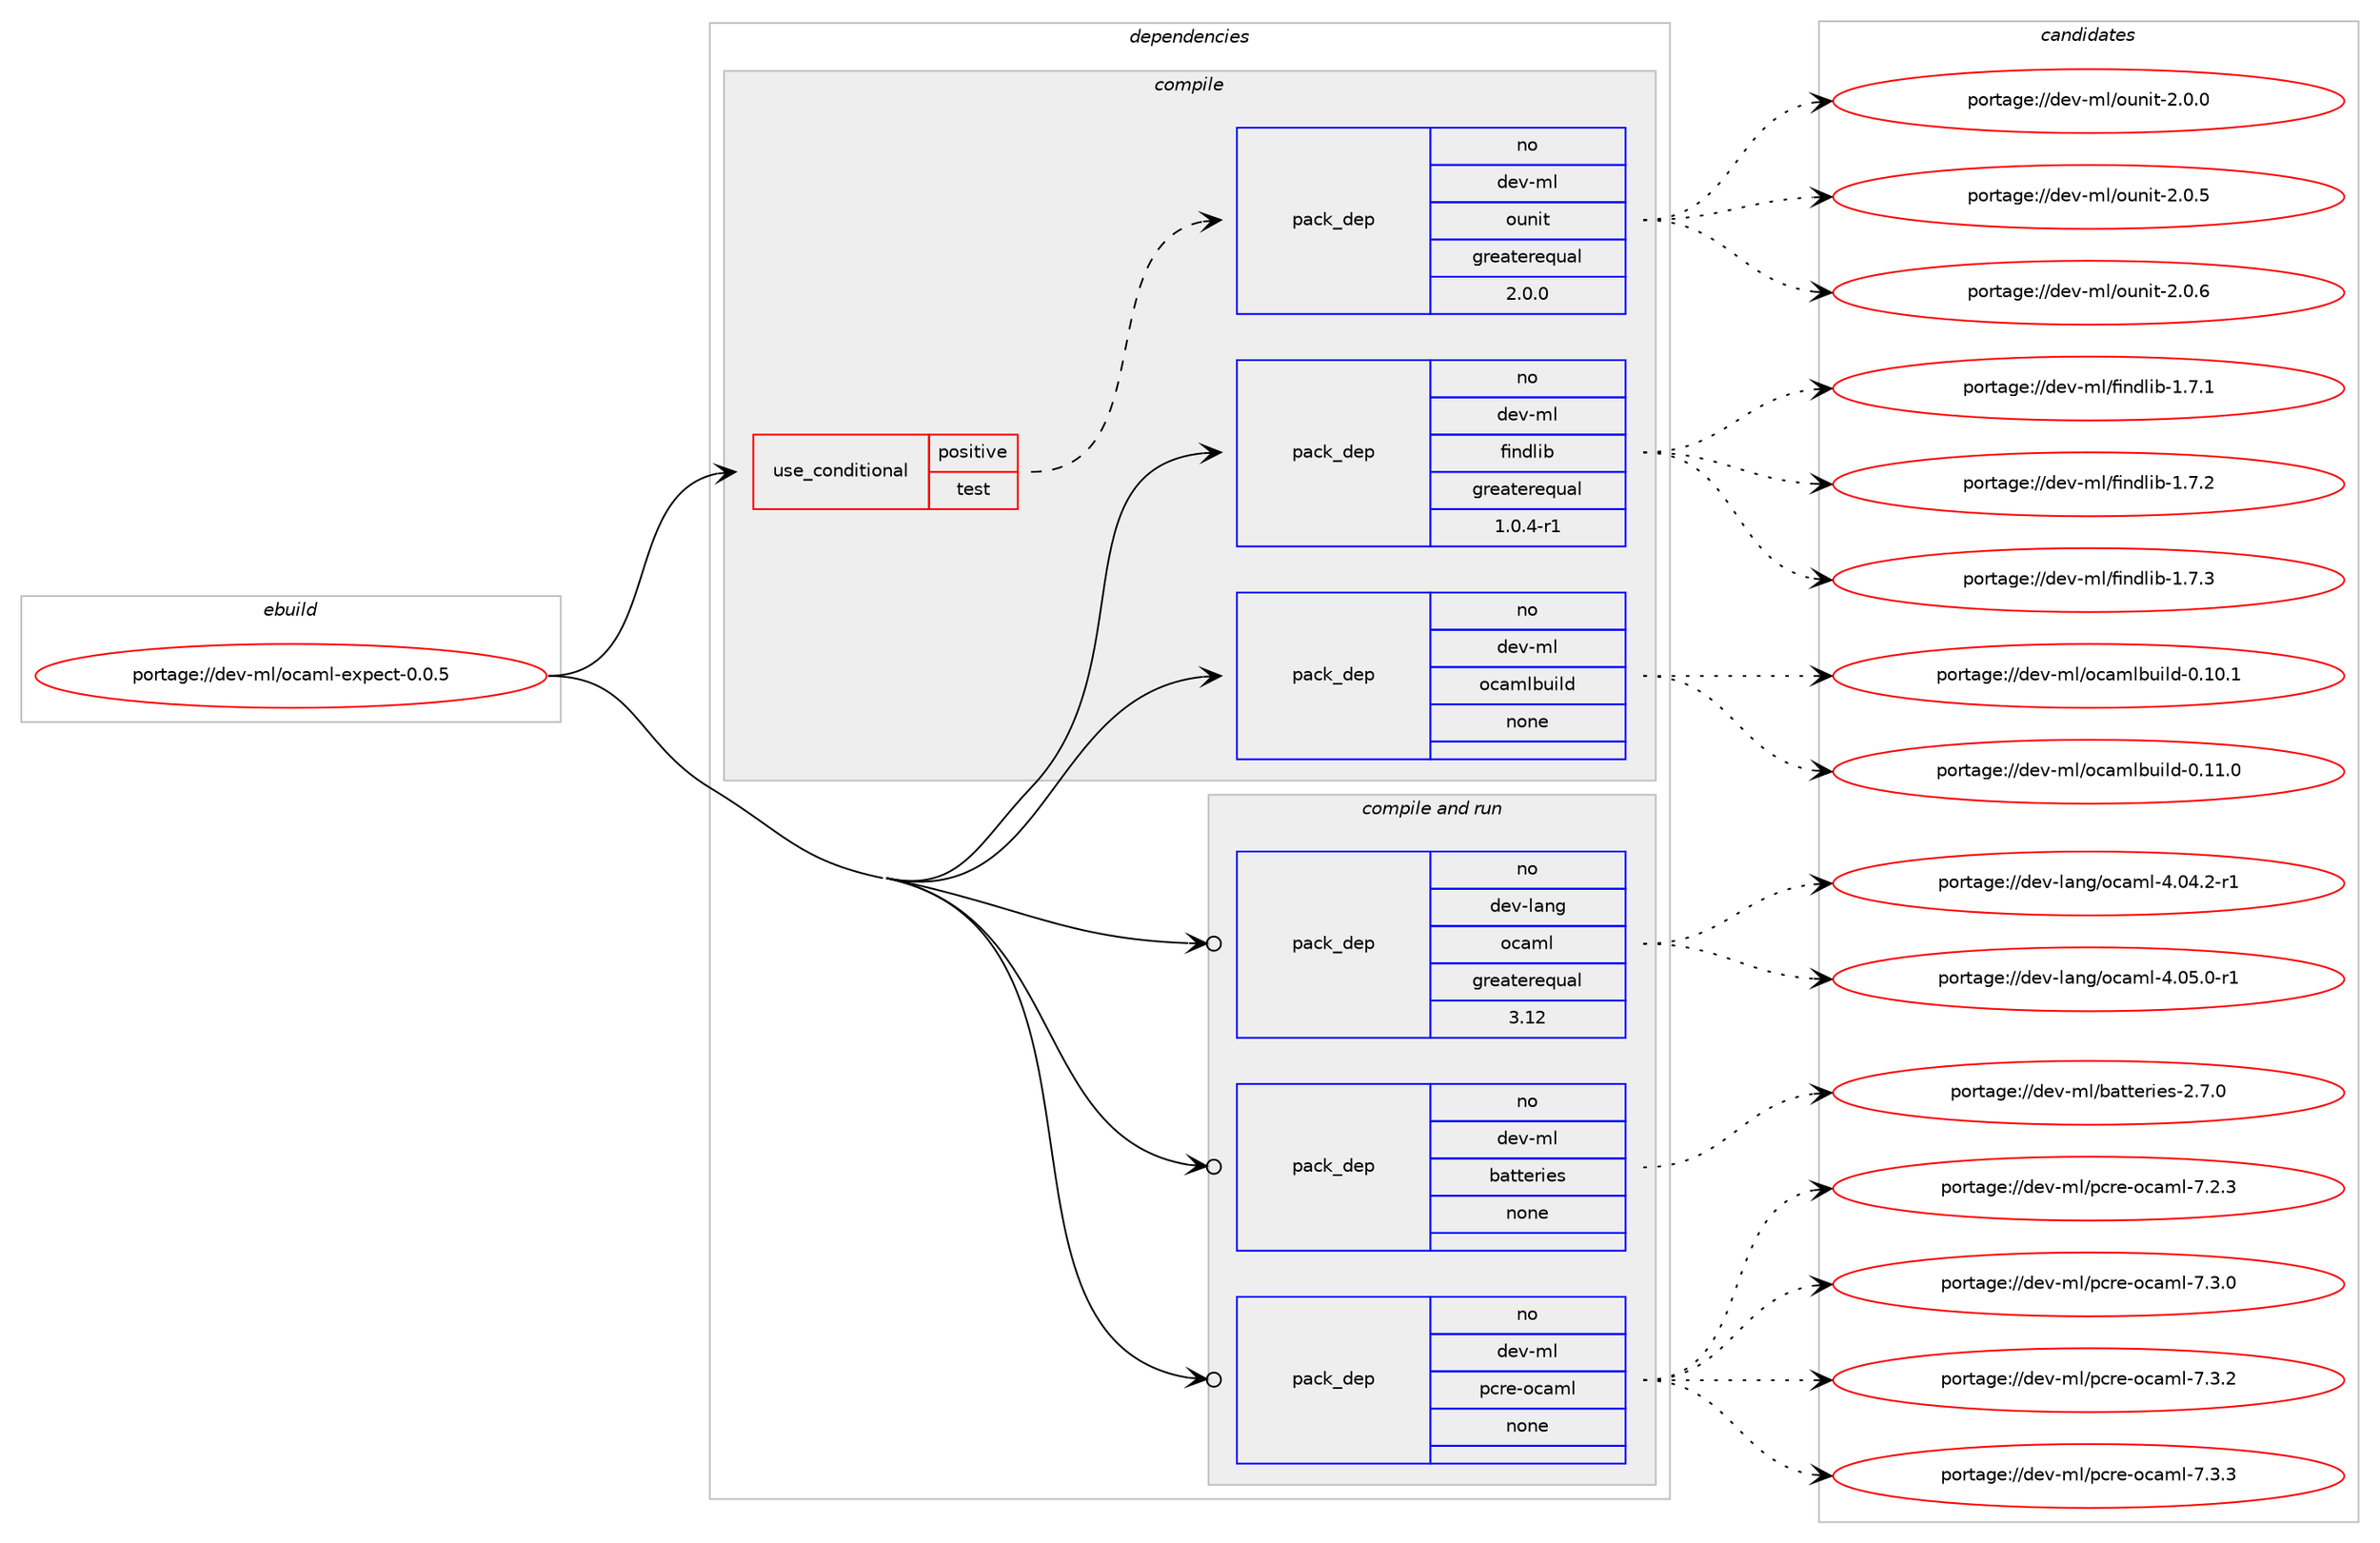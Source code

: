 digraph prolog {

# *************
# Graph options
# *************

newrank=true;
concentrate=true;
compound=true;
graph [rankdir=LR,fontname=Helvetica,fontsize=10,ranksep=1.5];#, ranksep=2.5, nodesep=0.2];
edge  [arrowhead=vee];
node  [fontname=Helvetica,fontsize=10];

# **********
# The ebuild
# **********

subgraph cluster_leftcol {
color=gray;
rank=same;
label=<<i>ebuild</i>>;
id [label="portage://dev-ml/ocaml-expect-0.0.5", color=red, width=4, href="../dev-ml/ocaml-expect-0.0.5.svg"];
}

# ****************
# The dependencies
# ****************

subgraph cluster_midcol {
color=gray;
label=<<i>dependencies</i>>;
subgraph cluster_compile {
fillcolor="#eeeeee";
style=filled;
label=<<i>compile</i>>;
subgraph cond22443 {
dependency107025 [label=<<TABLE BORDER="0" CELLBORDER="1" CELLSPACING="0" CELLPADDING="4"><TR><TD ROWSPAN="3" CELLPADDING="10">use_conditional</TD></TR><TR><TD>positive</TD></TR><TR><TD>test</TD></TR></TABLE>>, shape=none, color=red];
subgraph pack81421 {
dependency107026 [label=<<TABLE BORDER="0" CELLBORDER="1" CELLSPACING="0" CELLPADDING="4" WIDTH="220"><TR><TD ROWSPAN="6" CELLPADDING="30">pack_dep</TD></TR><TR><TD WIDTH="110">no</TD></TR><TR><TD>dev-ml</TD></TR><TR><TD>ounit</TD></TR><TR><TD>greaterequal</TD></TR><TR><TD>2.0.0</TD></TR></TABLE>>, shape=none, color=blue];
}
dependency107025:e -> dependency107026:w [weight=20,style="dashed",arrowhead="vee"];
}
id:e -> dependency107025:w [weight=20,style="solid",arrowhead="vee"];
subgraph pack81422 {
dependency107027 [label=<<TABLE BORDER="0" CELLBORDER="1" CELLSPACING="0" CELLPADDING="4" WIDTH="220"><TR><TD ROWSPAN="6" CELLPADDING="30">pack_dep</TD></TR><TR><TD WIDTH="110">no</TD></TR><TR><TD>dev-ml</TD></TR><TR><TD>findlib</TD></TR><TR><TD>greaterequal</TD></TR><TR><TD>1.0.4-r1</TD></TR></TABLE>>, shape=none, color=blue];
}
id:e -> dependency107027:w [weight=20,style="solid",arrowhead="vee"];
subgraph pack81423 {
dependency107028 [label=<<TABLE BORDER="0" CELLBORDER="1" CELLSPACING="0" CELLPADDING="4" WIDTH="220"><TR><TD ROWSPAN="6" CELLPADDING="30">pack_dep</TD></TR><TR><TD WIDTH="110">no</TD></TR><TR><TD>dev-ml</TD></TR><TR><TD>ocamlbuild</TD></TR><TR><TD>none</TD></TR><TR><TD></TD></TR></TABLE>>, shape=none, color=blue];
}
id:e -> dependency107028:w [weight=20,style="solid",arrowhead="vee"];
}
subgraph cluster_compileandrun {
fillcolor="#eeeeee";
style=filled;
label=<<i>compile and run</i>>;
subgraph pack81424 {
dependency107029 [label=<<TABLE BORDER="0" CELLBORDER="1" CELLSPACING="0" CELLPADDING="4" WIDTH="220"><TR><TD ROWSPAN="6" CELLPADDING="30">pack_dep</TD></TR><TR><TD WIDTH="110">no</TD></TR><TR><TD>dev-lang</TD></TR><TR><TD>ocaml</TD></TR><TR><TD>greaterequal</TD></TR><TR><TD>3.12</TD></TR></TABLE>>, shape=none, color=blue];
}
id:e -> dependency107029:w [weight=20,style="solid",arrowhead="odotvee"];
subgraph pack81425 {
dependency107030 [label=<<TABLE BORDER="0" CELLBORDER="1" CELLSPACING="0" CELLPADDING="4" WIDTH="220"><TR><TD ROWSPAN="6" CELLPADDING="30">pack_dep</TD></TR><TR><TD WIDTH="110">no</TD></TR><TR><TD>dev-ml</TD></TR><TR><TD>batteries</TD></TR><TR><TD>none</TD></TR><TR><TD></TD></TR></TABLE>>, shape=none, color=blue];
}
id:e -> dependency107030:w [weight=20,style="solid",arrowhead="odotvee"];
subgraph pack81426 {
dependency107031 [label=<<TABLE BORDER="0" CELLBORDER="1" CELLSPACING="0" CELLPADDING="4" WIDTH="220"><TR><TD ROWSPAN="6" CELLPADDING="30">pack_dep</TD></TR><TR><TD WIDTH="110">no</TD></TR><TR><TD>dev-ml</TD></TR><TR><TD>pcre-ocaml</TD></TR><TR><TD>none</TD></TR><TR><TD></TD></TR></TABLE>>, shape=none, color=blue];
}
id:e -> dependency107031:w [weight=20,style="solid",arrowhead="odotvee"];
}
subgraph cluster_run {
fillcolor="#eeeeee";
style=filled;
label=<<i>run</i>>;
}
}

# **************
# The candidates
# **************

subgraph cluster_choices {
rank=same;
color=gray;
label=<<i>candidates</i>>;

subgraph choice81421 {
color=black;
nodesep=1;
choiceportage1001011184510910847111117110105116455046484648 [label="portage://dev-ml/ounit-2.0.0", color=red, width=4,href="../dev-ml/ounit-2.0.0.svg"];
choiceportage1001011184510910847111117110105116455046484653 [label="portage://dev-ml/ounit-2.0.5", color=red, width=4,href="../dev-ml/ounit-2.0.5.svg"];
choiceportage1001011184510910847111117110105116455046484654 [label="portage://dev-ml/ounit-2.0.6", color=red, width=4,href="../dev-ml/ounit-2.0.6.svg"];
dependency107026:e -> choiceportage1001011184510910847111117110105116455046484648:w [style=dotted,weight="100"];
dependency107026:e -> choiceportage1001011184510910847111117110105116455046484653:w [style=dotted,weight="100"];
dependency107026:e -> choiceportage1001011184510910847111117110105116455046484654:w [style=dotted,weight="100"];
}
subgraph choice81422 {
color=black;
nodesep=1;
choiceportage100101118451091084710210511010010810598454946554649 [label="portage://dev-ml/findlib-1.7.1", color=red, width=4,href="../dev-ml/findlib-1.7.1.svg"];
choiceportage100101118451091084710210511010010810598454946554650 [label="portage://dev-ml/findlib-1.7.2", color=red, width=4,href="../dev-ml/findlib-1.7.2.svg"];
choiceportage100101118451091084710210511010010810598454946554651 [label="portage://dev-ml/findlib-1.7.3", color=red, width=4,href="../dev-ml/findlib-1.7.3.svg"];
dependency107027:e -> choiceportage100101118451091084710210511010010810598454946554649:w [style=dotted,weight="100"];
dependency107027:e -> choiceportage100101118451091084710210511010010810598454946554650:w [style=dotted,weight="100"];
dependency107027:e -> choiceportage100101118451091084710210511010010810598454946554651:w [style=dotted,weight="100"];
}
subgraph choice81423 {
color=black;
nodesep=1;
choiceportage100101118451091084711199971091089811710510810045484649484649 [label="portage://dev-ml/ocamlbuild-0.10.1", color=red, width=4,href="../dev-ml/ocamlbuild-0.10.1.svg"];
choiceportage100101118451091084711199971091089811710510810045484649494648 [label="portage://dev-ml/ocamlbuild-0.11.0", color=red, width=4,href="../dev-ml/ocamlbuild-0.11.0.svg"];
dependency107028:e -> choiceportage100101118451091084711199971091089811710510810045484649484649:w [style=dotted,weight="100"];
dependency107028:e -> choiceportage100101118451091084711199971091089811710510810045484649494648:w [style=dotted,weight="100"];
}
subgraph choice81424 {
color=black;
nodesep=1;
choiceportage1001011184510897110103471119997109108455246485246504511449 [label="portage://dev-lang/ocaml-4.04.2-r1", color=red, width=4,href="../dev-lang/ocaml-4.04.2-r1.svg"];
choiceportage1001011184510897110103471119997109108455246485346484511449 [label="portage://dev-lang/ocaml-4.05.0-r1", color=red, width=4,href="../dev-lang/ocaml-4.05.0-r1.svg"];
dependency107029:e -> choiceportage1001011184510897110103471119997109108455246485246504511449:w [style=dotted,weight="100"];
dependency107029:e -> choiceportage1001011184510897110103471119997109108455246485346484511449:w [style=dotted,weight="100"];
}
subgraph choice81425 {
color=black;
nodesep=1;
choiceportage10010111845109108479897116116101114105101115455046554648 [label="portage://dev-ml/batteries-2.7.0", color=red, width=4,href="../dev-ml/batteries-2.7.0.svg"];
dependency107030:e -> choiceportage10010111845109108479897116116101114105101115455046554648:w [style=dotted,weight="100"];
}
subgraph choice81426 {
color=black;
nodesep=1;
choiceportage100101118451091084711299114101451119997109108455546504651 [label="portage://dev-ml/pcre-ocaml-7.2.3", color=red, width=4,href="../dev-ml/pcre-ocaml-7.2.3.svg"];
choiceportage100101118451091084711299114101451119997109108455546514648 [label="portage://dev-ml/pcre-ocaml-7.3.0", color=red, width=4,href="../dev-ml/pcre-ocaml-7.3.0.svg"];
choiceportage100101118451091084711299114101451119997109108455546514650 [label="portage://dev-ml/pcre-ocaml-7.3.2", color=red, width=4,href="../dev-ml/pcre-ocaml-7.3.2.svg"];
choiceportage100101118451091084711299114101451119997109108455546514651 [label="portage://dev-ml/pcre-ocaml-7.3.3", color=red, width=4,href="../dev-ml/pcre-ocaml-7.3.3.svg"];
dependency107031:e -> choiceportage100101118451091084711299114101451119997109108455546504651:w [style=dotted,weight="100"];
dependency107031:e -> choiceportage100101118451091084711299114101451119997109108455546514648:w [style=dotted,weight="100"];
dependency107031:e -> choiceportage100101118451091084711299114101451119997109108455546514650:w [style=dotted,weight="100"];
dependency107031:e -> choiceportage100101118451091084711299114101451119997109108455546514651:w [style=dotted,weight="100"];
}
}

}
